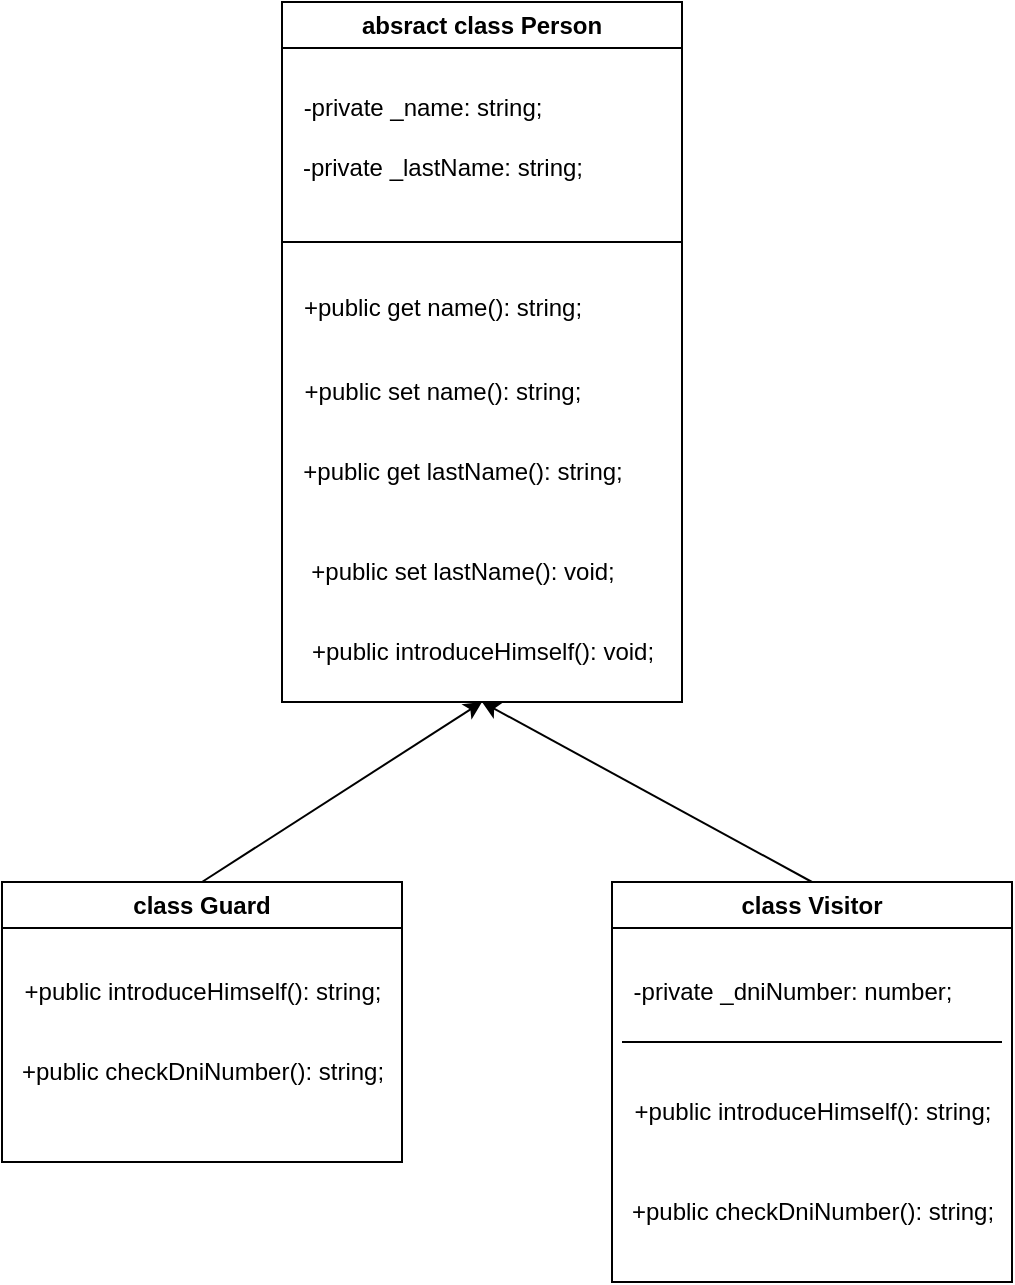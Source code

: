 <mxfile>
    <diagram id="wyjJa7bJW_tzMQSD56Co" name="Page-1">
        <mxGraphModel dx="677" dy="804" grid="1" gridSize="10" guides="1" tooltips="1" connect="1" arrows="1" fold="1" page="1" pageScale="1" pageWidth="850" pageHeight="1100" math="0" shadow="0">
            <root>
                <mxCell id="0"/>
                <mxCell id="1" parent="0"/>
                <mxCell id="2" value="absract class Person" style="swimlane;whiteSpace=wrap;html=1;" vertex="1" parent="1">
                    <mxGeometry x="160" y="10" width="200" height="350" as="geometry"/>
                </mxCell>
                <mxCell id="3" value="-private _name: string;" style="text;html=1;align=center;verticalAlign=middle;resizable=0;points=[];autosize=1;strokeColor=none;fillColor=none;" vertex="1" parent="2">
                    <mxGeometry y="38" width="140" height="30" as="geometry"/>
                </mxCell>
                <mxCell id="6" value="-private _lastName: string;" style="text;html=1;align=center;verticalAlign=middle;resizable=0;points=[];autosize=1;strokeColor=none;fillColor=none;" vertex="1" parent="2">
                    <mxGeometry y="68" width="160" height="30" as="geometry"/>
                </mxCell>
                <mxCell id="8" value="+public set name(): string;" style="text;html=1;align=center;verticalAlign=middle;resizable=0;points=[];autosize=1;strokeColor=none;fillColor=none;" vertex="1" parent="2">
                    <mxGeometry y="180" width="160" height="30" as="geometry"/>
                </mxCell>
                <mxCell id="9" value="+public get lastName(): string;" style="text;html=1;align=center;verticalAlign=middle;resizable=0;points=[];autosize=1;strokeColor=none;fillColor=none;" vertex="1" parent="2">
                    <mxGeometry y="220" width="180" height="30" as="geometry"/>
                </mxCell>
                <mxCell id="10" value="+public set lastName(): void;" style="text;html=1;align=center;verticalAlign=middle;resizable=0;points=[];autosize=1;strokeColor=none;fillColor=none;" vertex="1" parent="2">
                    <mxGeometry y="270" width="180" height="30" as="geometry"/>
                </mxCell>
                <mxCell id="7" value="+public get name(): string;" style="text;html=1;align=center;verticalAlign=middle;resizable=0;points=[];autosize=1;strokeColor=none;fillColor=none;" vertex="1" parent="2">
                    <mxGeometry y="138" width="160" height="30" as="geometry"/>
                </mxCell>
                <mxCell id="11" value="+public introduceHimself(): void;" style="text;html=1;align=center;verticalAlign=middle;resizable=0;points=[];autosize=1;strokeColor=none;fillColor=none;" vertex="1" parent="2">
                    <mxGeometry x="5" y="310" width="190" height="30" as="geometry"/>
                </mxCell>
                <mxCell id="12" value="" style="endArrow=none;html=1;" edge="1" parent="2">
                    <mxGeometry width="50" height="50" relative="1" as="geometry">
                        <mxPoint y="120" as="sourcePoint"/>
                        <mxPoint x="200" y="120" as="targetPoint"/>
                    </mxGeometry>
                </mxCell>
                <mxCell id="20" style="edgeStyle=none;html=1;exitX=0.5;exitY=0;exitDx=0;exitDy=0;entryX=0.5;entryY=1;entryDx=0;entryDy=0;" edge="1" parent="1" source="13" target="2">
                    <mxGeometry relative="1" as="geometry"/>
                </mxCell>
                <mxCell id="13" value="class Guard" style="swimlane;whiteSpace=wrap;html=1;" vertex="1" parent="1">
                    <mxGeometry x="20" y="450" width="200" height="140" as="geometry"/>
                </mxCell>
                <mxCell id="15" value="+public checkDniNumber(): string;" style="text;html=1;align=center;verticalAlign=middle;resizable=0;points=[];autosize=1;strokeColor=none;fillColor=none;" vertex="1" parent="13">
                    <mxGeometry y="80" width="200" height="30" as="geometry"/>
                </mxCell>
                <mxCell id="14" value="+public introduceHimself(): string;" style="text;html=1;align=center;verticalAlign=middle;resizable=0;points=[];autosize=1;strokeColor=none;fillColor=none;" vertex="1" parent="13">
                    <mxGeometry y="40" width="200" height="30" as="geometry"/>
                </mxCell>
                <mxCell id="21" style="edgeStyle=none;html=1;exitX=0.5;exitY=0;exitDx=0;exitDy=0;entryX=0.5;entryY=1;entryDx=0;entryDy=0;" edge="1" parent="1" source="16" target="2">
                    <mxGeometry relative="1" as="geometry"/>
                </mxCell>
                <mxCell id="16" value="class Visitor" style="swimlane;whiteSpace=wrap;html=1;" vertex="1" parent="1">
                    <mxGeometry x="325" y="450" width="200" height="200" as="geometry"/>
                </mxCell>
                <mxCell id="17" value="+public checkDniNumber(): string;" style="text;html=1;align=center;verticalAlign=middle;resizable=0;points=[];autosize=1;strokeColor=none;fillColor=none;" vertex="1" parent="16">
                    <mxGeometry y="150" width="200" height="30" as="geometry"/>
                </mxCell>
                <mxCell id="18" value="+public introduceHimself(): string;" style="text;html=1;align=center;verticalAlign=middle;resizable=0;points=[];autosize=1;strokeColor=none;fillColor=none;" vertex="1" parent="16">
                    <mxGeometry y="100" width="200" height="30" as="geometry"/>
                </mxCell>
                <mxCell id="19" value="-private _dniNumber: number;" style="text;html=1;align=center;verticalAlign=middle;resizable=0;points=[];autosize=1;strokeColor=none;fillColor=none;" vertex="1" parent="16">
                    <mxGeometry y="40" width="180" height="30" as="geometry"/>
                </mxCell>
                <mxCell id="22" value="" style="endArrow=none;html=1;" edge="1" parent="1">
                    <mxGeometry width="50" height="50" relative="1" as="geometry">
                        <mxPoint x="330" y="530" as="sourcePoint"/>
                        <mxPoint x="520" y="530" as="targetPoint"/>
                    </mxGeometry>
                </mxCell>
            </root>
        </mxGraphModel>
    </diagram>
</mxfile>